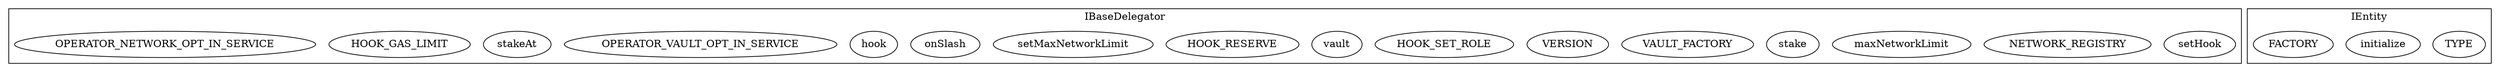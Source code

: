 strict digraph {
subgraph cluster_379_IBaseDelegator {
label = "IBaseDelegator"
"379_setHook" [label="setHook"]
"379_NETWORK_REGISTRY" [label="NETWORK_REGISTRY"]
"379_maxNetworkLimit" [label="maxNetworkLimit"]
"379_stake" [label="stake"]
"379_VAULT_FACTORY" [label="VAULT_FACTORY"]
"379_VERSION" [label="VERSION"]
"379_HOOK_SET_ROLE" [label="HOOK_SET_ROLE"]
"379_vault" [label="vault"]
"379_HOOK_RESERVE" [label="HOOK_RESERVE"]
"379_setMaxNetworkLimit" [label="setMaxNetworkLimit"]
"379_onSlash" [label="onSlash"]
"379_hook" [label="hook"]
"379_OPERATOR_VAULT_OPT_IN_SERVICE" [label="OPERATOR_VAULT_OPT_IN_SERVICE"]
"379_stakeAt" [label="stakeAt"]
"379_HOOK_GAS_LIMIT" [label="HOOK_GAS_LIMIT"]
"379_OPERATOR_NETWORK_OPT_IN_SERVICE" [label="OPERATOR_NETWORK_OPT_IN_SERVICE"]
}subgraph cluster_134_IEntity {
label = "IEntity"
"134_TYPE" [label="TYPE"]
"134_initialize" [label="initialize"]
"134_FACTORY" [label="FACTORY"]
}subgraph cluster_solidity {
label = "[Solidity]"
}
}